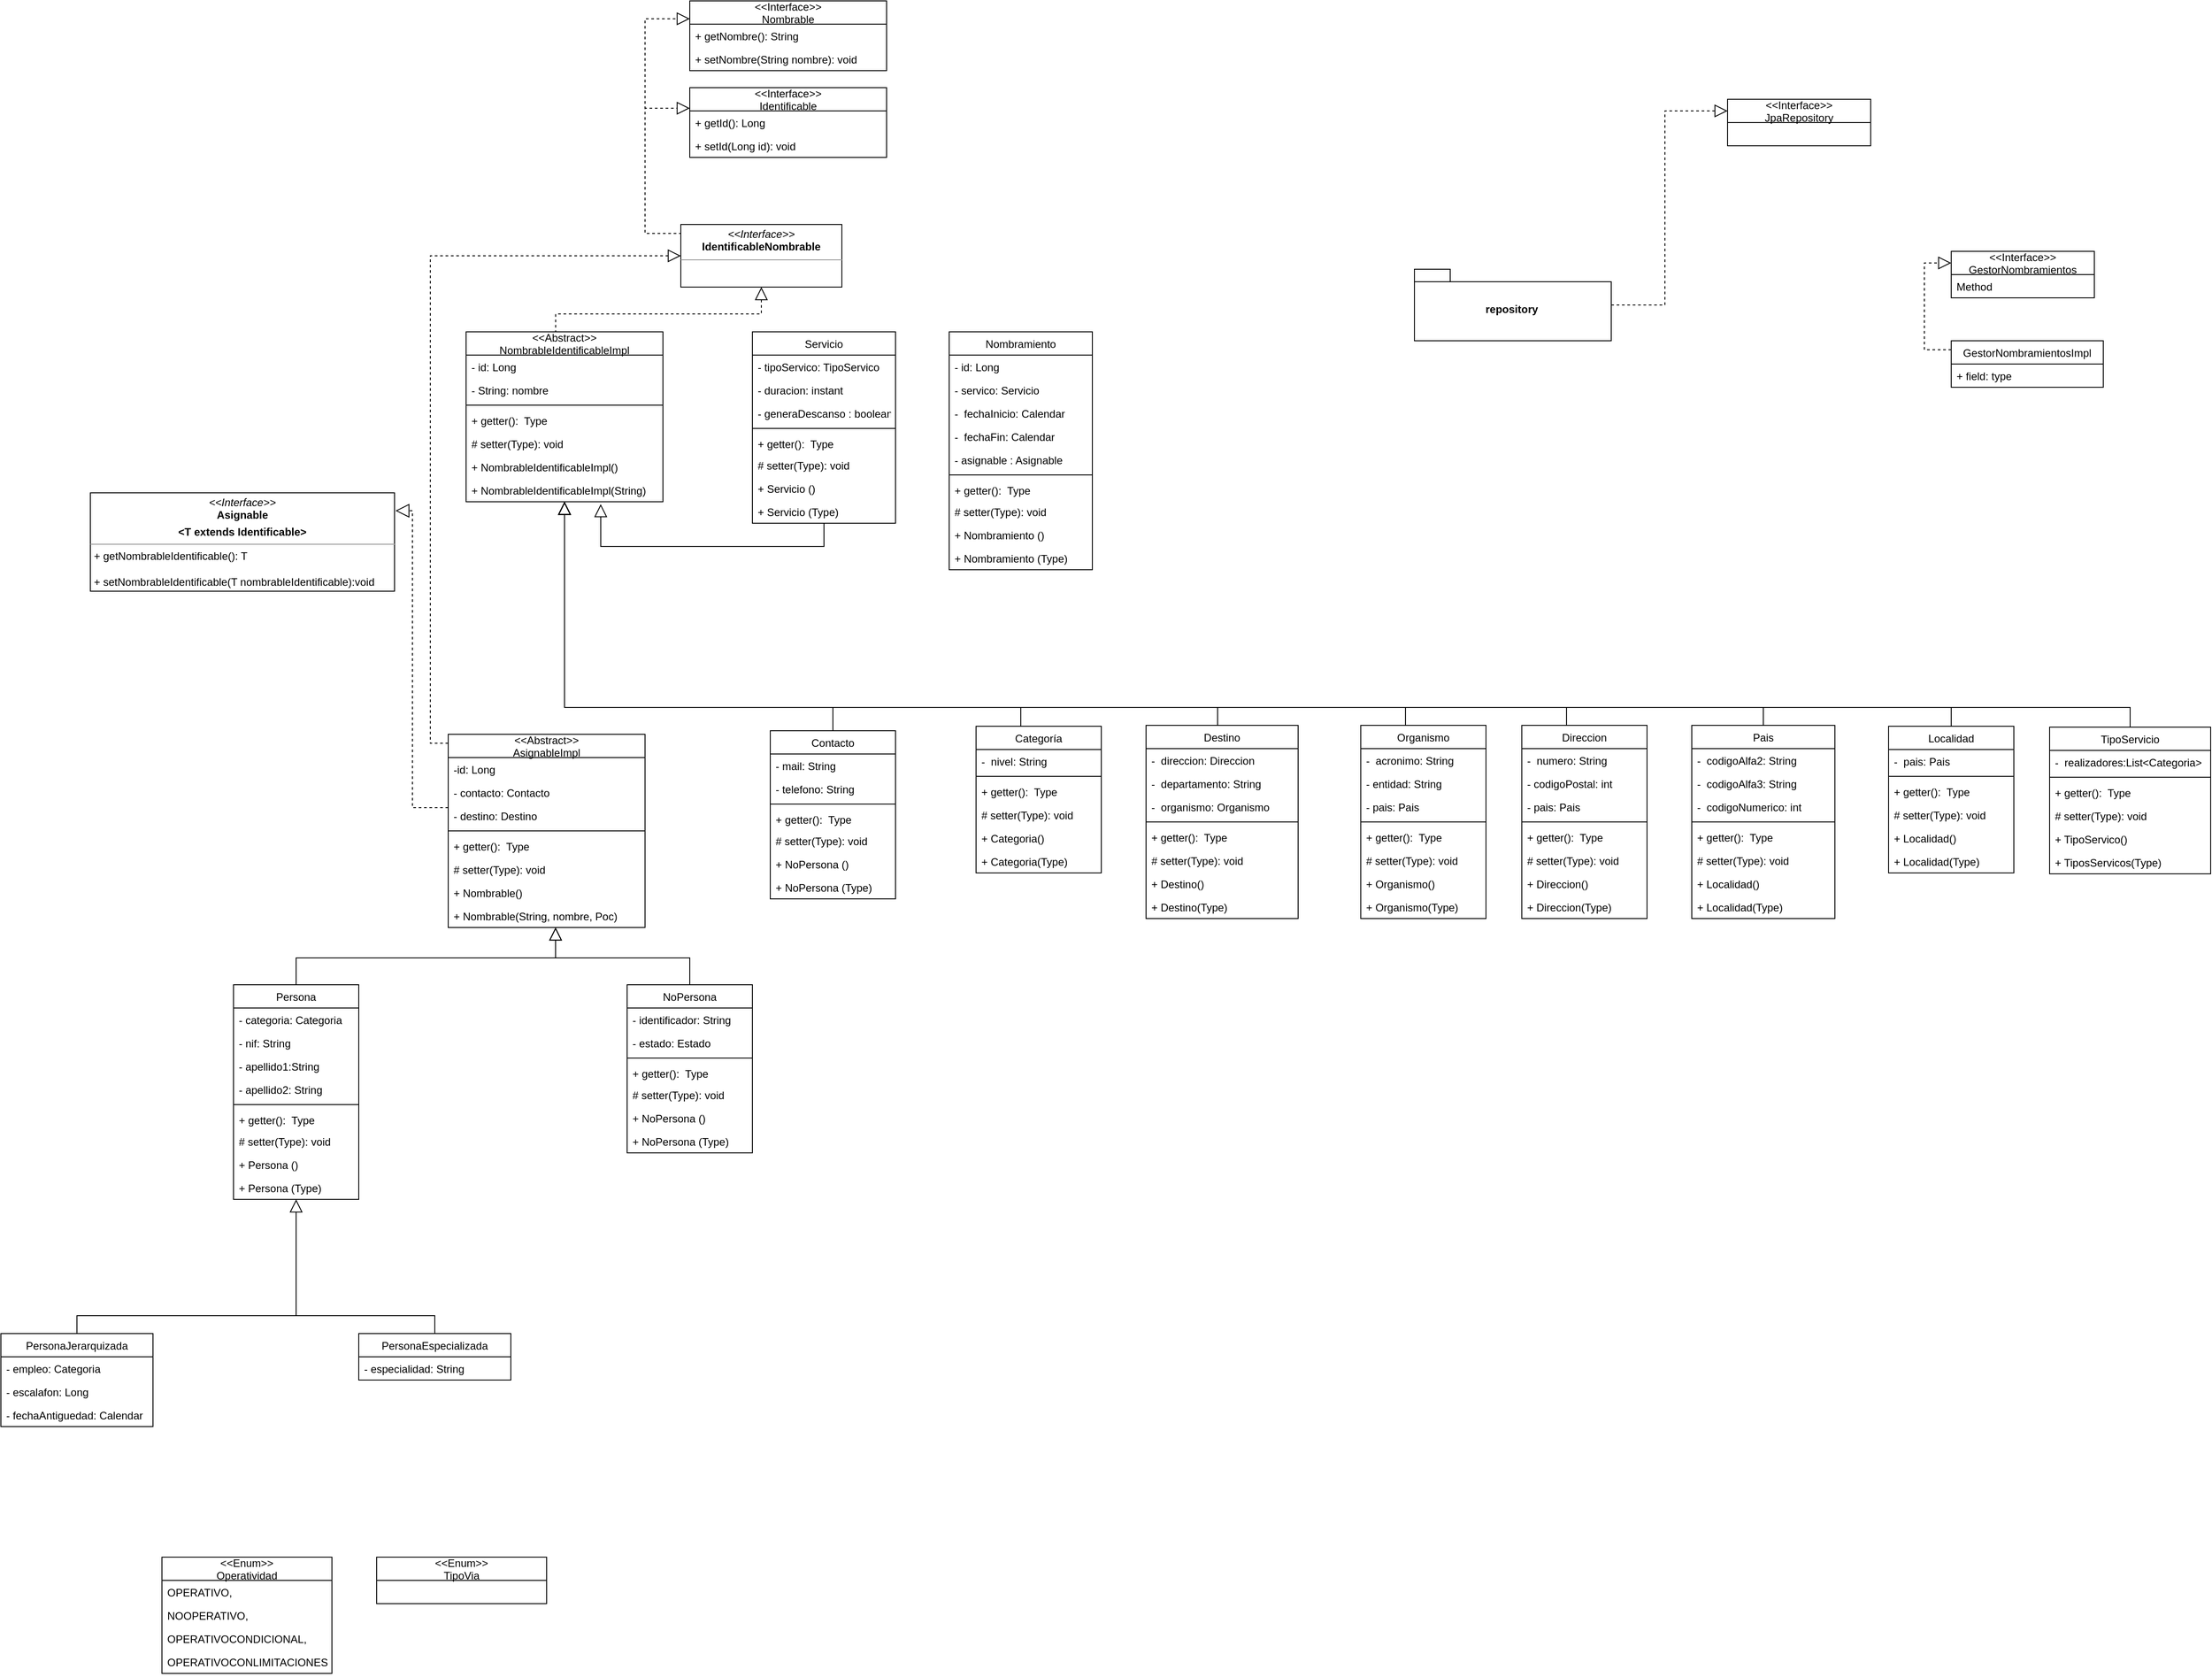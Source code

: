 <mxfile version="11.3.0" type="device" pages="1"><diagram id="0uUaryKaviv8fdEUKpWz" name="Page-1"><mxGraphModel dx="2249" dy="1991" grid="1" gridSize="10" guides="1" tooltips="1" connect="1" arrows="1" fold="1" page="1" pageScale="1" pageWidth="827" pageHeight="1169" math="0" shadow="0"><root><mxCell id="0"/><mxCell id="1" parent="0"/><mxCell id="A_9Sl46dPCUKxYy6Pm-M-2" value="&lt;p style=&quot;margin: 0px ; margin-top: 4px ; text-align: center&quot;&gt;&lt;i&gt;&amp;lt;&amp;lt;Interface&amp;gt;&amp;gt;&lt;/i&gt;&lt;br&gt;&lt;b&gt;Asignable&lt;/b&gt;&lt;/p&gt;&lt;p style=&quot;margin: 0px ; margin-top: 4px ; text-align: center&quot;&gt;&lt;b&gt;&amp;lt;T extends Identificable&amp;gt;&lt;/b&gt;&lt;br&gt;&lt;/p&gt;&lt;hr size=&quot;1&quot;&gt;&lt;p style=&quot;margin: 0px ; margin-left: 4px&quot;&gt;+&amp;nbsp;getNombrableIdentificable(): T&lt;/p&gt;&lt;p style=&quot;margin: 0px ; margin-left: 4px&quot;&gt;&lt;br&gt;&lt;/p&gt;&lt;p style=&quot;margin: 0px ; margin-left: 4px&quot;&gt;+&amp;nbsp;setNombrableIdentificable(T nombrableIdentificable):void&lt;/p&gt;" style="verticalAlign=top;align=left;overflow=fill;fontSize=12;fontFamily=Helvetica;html=1;" parent="1" vertex="1"><mxGeometry x="-380" y="-160" width="340" height="110" as="geometry"/></mxCell><mxCell id="A_9Sl46dPCUKxYy6Pm-M-4" style="edgeStyle=orthogonalEdgeStyle;rounded=0;orthogonalLoop=1;jettySize=auto;html=1;endArrow=block;endFill=0;dashed=1;endSize=13;entryX=1.003;entryY=0.182;entryDx=0;entryDy=0;entryPerimeter=0;" parent="1" source="A_9Sl46dPCUKxYy6Pm-M-7" target="A_9Sl46dPCUKxYy6Pm-M-2" edge="1"><mxGeometry relative="1" as="geometry"><mxPoint x="220" y="270" as="sourcePoint"/><Array as="points"><mxPoint x="-20" y="192"/><mxPoint x="-20" y="-140"/></Array><mxPoint x="-10" y="-140" as="targetPoint"/></mxGeometry></mxCell><mxCell id="_Y7coBUhYISoDA9WfPtO-2" style="edgeStyle=orthogonalEdgeStyle;rounded=0;orthogonalLoop=1;jettySize=auto;html=1;dashed=1;endFill=0;endArrow=block;endSize=12;startFill=0;startArrow=none;startSize=12;" edge="1" parent="1" source="A_9Sl46dPCUKxYy6Pm-M-7" target="A_9Sl46dPCUKxYy6Pm-M-48"><mxGeometry relative="1" as="geometry"><mxPoint x="270" y="-400" as="targetPoint"/><Array as="points"><mxPoint y="120"/><mxPoint y="-425"/></Array></mxGeometry></mxCell><mxCell id="A_9Sl46dPCUKxYy6Pm-M-7" value="&lt;&lt;Abstract&gt;&gt;&#10;AsignableImpl" style="swimlane;fontStyle=0;childLayout=stackLayout;horizontal=1;startSize=26;fillColor=none;horizontalStack=0;resizeParent=1;resizeParentMax=0;resizeLast=0;collapsible=1;marginBottom=0;" parent="1" vertex="1"><mxGeometry x="20" y="110" width="220" height="216" as="geometry"/></mxCell><mxCell id="A_9Sl46dPCUKxYy6Pm-M-11" value="-id: Long" style="text;strokeColor=none;fillColor=none;align=left;verticalAlign=top;spacingLeft=4;spacingRight=4;overflow=hidden;rotatable=0;points=[[0,0.5],[1,0.5]];portConstraint=eastwest;" parent="A_9Sl46dPCUKxYy6Pm-M-7" vertex="1"><mxGeometry y="26" width="220" height="26" as="geometry"/></mxCell><mxCell id="_Y7coBUhYISoDA9WfPtO-4" value="- contacto: Contacto" style="text;strokeColor=none;fillColor=none;align=left;verticalAlign=top;spacingLeft=4;spacingRight=4;overflow=hidden;rotatable=0;points=[[0,0.5],[1,0.5]];portConstraint=eastwest;" vertex="1" parent="A_9Sl46dPCUKxYy6Pm-M-7"><mxGeometry y="52" width="220" height="26" as="geometry"/></mxCell><mxCell id="_Y7coBUhYISoDA9WfPtO-3" value="- destino: Destino" style="text;strokeColor=none;fillColor=none;align=left;verticalAlign=top;spacingLeft=4;spacingRight=4;overflow=hidden;rotatable=0;points=[[0,0.5],[1,0.5]];portConstraint=eastwest;" vertex="1" parent="A_9Sl46dPCUKxYy6Pm-M-7"><mxGeometry y="78" width="220" height="26" as="geometry"/></mxCell><mxCell id="A_9Sl46dPCUKxYy6Pm-M-14" value="" style="line;strokeWidth=1;fillColor=none;align=left;verticalAlign=middle;spacingTop=-1;spacingLeft=3;spacingRight=3;rotatable=0;labelPosition=right;points=[];portConstraint=eastwest;" parent="A_9Sl46dPCUKxYy6Pm-M-7" vertex="1"><mxGeometry y="104" width="220" height="8" as="geometry"/></mxCell><mxCell id="A_9Sl46dPCUKxYy6Pm-M-12" value="+ getter():  Type" style="text;strokeColor=none;fillColor=none;align=left;verticalAlign=top;spacingLeft=4;spacingRight=4;overflow=hidden;rotatable=0;points=[[0,0.5],[1,0.5]];portConstraint=eastwest;" parent="A_9Sl46dPCUKxYy6Pm-M-7" vertex="1"><mxGeometry y="112" width="220" height="26" as="geometry"/></mxCell><mxCell id="A_9Sl46dPCUKxYy6Pm-M-13" value="# setter(Type): void" style="text;strokeColor=none;fillColor=none;align=left;verticalAlign=top;spacingLeft=4;spacingRight=4;overflow=hidden;rotatable=0;points=[[0,0.5],[1,0.5]];portConstraint=eastwest;" parent="A_9Sl46dPCUKxYy6Pm-M-7" vertex="1"><mxGeometry y="138" width="220" height="26" as="geometry"/></mxCell><mxCell id="A_9Sl46dPCUKxYy6Pm-M-15" value="+ Nombrable()" style="text;strokeColor=none;fillColor=none;align=left;verticalAlign=top;spacingLeft=4;spacingRight=4;overflow=hidden;rotatable=0;points=[[0,0.5],[1,0.5]];portConstraint=eastwest;" parent="A_9Sl46dPCUKxYy6Pm-M-7" vertex="1"><mxGeometry y="164" width="220" height="26" as="geometry"/></mxCell><mxCell id="A_9Sl46dPCUKxYy6Pm-M-16" value="+ Nombrable(String, nombre, Poc)" style="text;strokeColor=none;fillColor=none;align=left;verticalAlign=top;spacingLeft=4;spacingRight=4;overflow=hidden;rotatable=0;points=[[0,0.5],[1,0.5]];portConstraint=eastwest;" parent="A_9Sl46dPCUKxYy6Pm-M-7" vertex="1"><mxGeometry y="190" width="220" height="26" as="geometry"/></mxCell><mxCell id="A_9Sl46dPCUKxYy6Pm-M-36" value="&lt;&lt;Abstract&gt;&gt;&#10;NombrableIdentificableImpl" style="swimlane;fontStyle=0;childLayout=stackLayout;horizontal=1;startSize=26;fillColor=none;horizontalStack=0;resizeParent=1;resizeParentMax=0;resizeLast=0;collapsible=1;marginBottom=0;" parent="1" vertex="1"><mxGeometry x="40" y="-340" width="220" height="190" as="geometry"/></mxCell><mxCell id="A_9Sl46dPCUKxYy6Pm-M-37" value="- id: Long" style="text;strokeColor=none;fillColor=none;align=left;verticalAlign=top;spacingLeft=4;spacingRight=4;overflow=hidden;rotatable=0;points=[[0,0.5],[1,0.5]];portConstraint=eastwest;" parent="A_9Sl46dPCUKxYy6Pm-M-36" vertex="1"><mxGeometry y="26" width="220" height="26" as="geometry"/></mxCell><mxCell id="A_9Sl46dPCUKxYy6Pm-M-38" value="- String: nombre" style="text;strokeColor=none;fillColor=none;align=left;verticalAlign=top;spacingLeft=4;spacingRight=4;overflow=hidden;rotatable=0;points=[[0,0.5],[1,0.5]];portConstraint=eastwest;" parent="A_9Sl46dPCUKxYy6Pm-M-36" vertex="1"><mxGeometry y="52" width="220" height="26" as="geometry"/></mxCell><mxCell id="A_9Sl46dPCUKxYy6Pm-M-39" value="" style="line;strokeWidth=1;fillColor=none;align=left;verticalAlign=middle;spacingTop=-1;spacingLeft=3;spacingRight=3;rotatable=0;labelPosition=right;points=[];portConstraint=eastwest;" parent="A_9Sl46dPCUKxYy6Pm-M-36" vertex="1"><mxGeometry y="78" width="220" height="8" as="geometry"/></mxCell><mxCell id="A_9Sl46dPCUKxYy6Pm-M-40" value="+ getter():  Type" style="text;strokeColor=none;fillColor=none;align=left;verticalAlign=top;spacingLeft=4;spacingRight=4;overflow=hidden;rotatable=0;points=[[0,0.5],[1,0.5]];portConstraint=eastwest;" parent="A_9Sl46dPCUKxYy6Pm-M-36" vertex="1"><mxGeometry y="86" width="220" height="26" as="geometry"/></mxCell><mxCell id="A_9Sl46dPCUKxYy6Pm-M-41" value="# setter(Type): void" style="text;strokeColor=none;fillColor=none;align=left;verticalAlign=top;spacingLeft=4;spacingRight=4;overflow=hidden;rotatable=0;points=[[0,0.5],[1,0.5]];portConstraint=eastwest;" parent="A_9Sl46dPCUKxYy6Pm-M-36" vertex="1"><mxGeometry y="112" width="220" height="26" as="geometry"/></mxCell><mxCell id="A_9Sl46dPCUKxYy6Pm-M-42" value="+ NombrableIdentificableImpl()" style="text;strokeColor=none;fillColor=none;align=left;verticalAlign=top;spacingLeft=4;spacingRight=4;overflow=hidden;rotatable=0;points=[[0,0.5],[1,0.5]];portConstraint=eastwest;" parent="A_9Sl46dPCUKxYy6Pm-M-36" vertex="1"><mxGeometry y="138" width="220" height="26" as="geometry"/></mxCell><mxCell id="A_9Sl46dPCUKxYy6Pm-M-43" value="+ NombrableIdentificableImpl(String)" style="text;strokeColor=none;fillColor=none;align=left;verticalAlign=top;spacingLeft=4;spacingRight=4;overflow=hidden;rotatable=0;points=[[0,0.5],[1,0.5]];portConstraint=eastwest;" parent="A_9Sl46dPCUKxYy6Pm-M-36" vertex="1"><mxGeometry y="164" width="220" height="26" as="geometry"/></mxCell><mxCell id="A_9Sl46dPCUKxYy6Pm-M-50" style="edgeStyle=orthogonalEdgeStyle;rounded=0;orthogonalLoop=1;jettySize=auto;html=1;exitX=0;exitY=0.5;exitDx=0;exitDy=0;startArrow=none;startFill=0;startSize=12;endArrow=block;endFill=0;endSize=12;dashed=1;" parent="1" source="A_9Sl46dPCUKxYy6Pm-M-48" target="MjNcdZxbZ1mCfYTZp8D7-5" edge="1"><mxGeometry relative="1" as="geometry"><mxPoint x="290" y="-569" as="targetPoint"/><Array as="points"><mxPoint x="280" y="-450"/><mxPoint x="240" y="-450"/><mxPoint x="240" y="-590"/></Array></mxGeometry></mxCell><mxCell id="A_9Sl46dPCUKxYy6Pm-M-51" style="edgeStyle=orthogonalEdgeStyle;rounded=0;orthogonalLoop=1;jettySize=auto;html=1;exitX=0;exitY=0.5;exitDx=0;exitDy=0;startArrow=none;startFill=0;startSize=12;endArrow=block;endFill=0;endSize=12;dashed=1;" parent="1" source="A_9Sl46dPCUKxYy6Pm-M-48" target="MjNcdZxbZ1mCfYTZp8D7-1" edge="1"><mxGeometry relative="1" as="geometry"><mxPoint x="280" y="-617" as="targetPoint"/><Array as="points"><mxPoint x="280" y="-450"/><mxPoint x="240" y="-450"/><mxPoint x="240" y="-690"/></Array></mxGeometry></mxCell><mxCell id="A_9Sl46dPCUKxYy6Pm-M-52" style="edgeStyle=orthogonalEdgeStyle;rounded=0;orthogonalLoop=1;jettySize=auto;html=1;exitX=0.5;exitY=1;exitDx=0;exitDy=0;entryX=0.455;entryY=0;entryDx=0;entryDy=0;entryPerimeter=0;dashed=1;startArrow=block;startFill=0;startSize=12;endArrow=none;endFill=0;endSize=12;" parent="1" source="A_9Sl46dPCUKxYy6Pm-M-48" target="A_9Sl46dPCUKxYy6Pm-M-36" edge="1"><mxGeometry relative="1" as="geometry"/></mxCell><mxCell id="A_9Sl46dPCUKxYy6Pm-M-48" value="&lt;p style=&quot;margin: 0px ; margin-top: 4px ; text-align: center&quot;&gt;&lt;i&gt;&amp;lt;&amp;lt;Interface&amp;gt;&amp;gt;&lt;/i&gt;&lt;br&gt;&lt;b&gt;IdentificableNombrable&lt;/b&gt;&lt;/p&gt;&lt;hr size=&quot;1&quot;&gt;&lt;p style=&quot;margin: 0px ; margin-left: 4px&quot;&gt;&lt;br&gt;&lt;/p&gt;" style="verticalAlign=top;align=left;overflow=fill;fontSize=12;fontFamily=Helvetica;html=1;" parent="1" vertex="1"><mxGeometry x="280" y="-460" width="180" height="70" as="geometry"/></mxCell><mxCell id="A_9Sl46dPCUKxYy6Pm-M-49" style="edgeStyle=none;rounded=0;orthogonalLoop=1;jettySize=auto;html=1;entryX=0.661;entryY=0;entryDx=0;entryDy=0;entryPerimeter=0;startArrow=block;startFill=0;startSize=12;endArrow=none;endFill=0;endSize=10;" parent="1" source="A_9Sl46dPCUKxYy6Pm-M-48" target="A_9Sl46dPCUKxYy6Pm-M-48" edge="1"><mxGeometry relative="1" as="geometry"/></mxCell><mxCell id="A_9Sl46dPCUKxYy6Pm-M-61" style="edgeStyle=orthogonalEdgeStyle;rounded=0;orthogonalLoop=1;jettySize=auto;html=1;startArrow=none;startFill=0;startSize=12;endArrow=block;endFill=0;endSize=12;" parent="1" source="A_9Sl46dPCUKxYy6Pm-M-57" target="A_9Sl46dPCUKxYy6Pm-M-36" edge="1"><mxGeometry relative="1" as="geometry"><Array as="points"><mxPoint x="660" y="80"/><mxPoint x="150" y="80"/></Array></mxGeometry></mxCell><mxCell id="A_9Sl46dPCUKxYy6Pm-M-57" value="Categoría" style="swimlane;fontStyle=0;childLayout=stackLayout;horizontal=1;startSize=26;fillColor=none;horizontalStack=0;resizeParent=1;resizeParentMax=0;resizeLast=0;collapsible=1;marginBottom=0;" parent="1" vertex="1"><mxGeometry x="610" y="101" width="140" height="164" as="geometry"/></mxCell><mxCell id="A_9Sl46dPCUKxYy6Pm-M-64" value="-  nivel: String" style="text;strokeColor=none;fillColor=none;align=left;verticalAlign=top;spacingLeft=4;spacingRight=4;overflow=hidden;rotatable=0;points=[[0,0.5],[1,0.5]];portConstraint=eastwest;" parent="A_9Sl46dPCUKxYy6Pm-M-57" vertex="1"><mxGeometry y="26" width="140" height="26" as="geometry"/></mxCell><mxCell id="A_9Sl46dPCUKxYy6Pm-M-128" value="" style="line;strokeWidth=1;fillColor=none;align=left;verticalAlign=middle;spacingTop=-1;spacingLeft=3;spacingRight=3;rotatable=0;labelPosition=right;points=[];portConstraint=eastwest;" parent="A_9Sl46dPCUKxYy6Pm-M-57" vertex="1"><mxGeometry y="52" width="140" height="8" as="geometry"/></mxCell><mxCell id="A_9Sl46dPCUKxYy6Pm-M-129" value="+ getter():  Type" style="text;strokeColor=none;fillColor=none;align=left;verticalAlign=top;spacingLeft=4;spacingRight=4;overflow=hidden;rotatable=0;points=[[0,0.5],[1,0.5]];portConstraint=eastwest;" parent="A_9Sl46dPCUKxYy6Pm-M-57" vertex="1"><mxGeometry y="60" width="140" height="26" as="geometry"/></mxCell><mxCell id="A_9Sl46dPCUKxYy6Pm-M-130" value="# setter(Type): void" style="text;strokeColor=none;fillColor=none;align=left;verticalAlign=top;spacingLeft=4;spacingRight=4;overflow=hidden;rotatable=0;points=[[0,0.5],[1,0.5]];portConstraint=eastwest;" parent="A_9Sl46dPCUKxYy6Pm-M-57" vertex="1"><mxGeometry y="86" width="140" height="26" as="geometry"/></mxCell><mxCell id="A_9Sl46dPCUKxYy6Pm-M-131" value="+ Categoria()" style="text;strokeColor=none;fillColor=none;align=left;verticalAlign=top;spacingLeft=4;spacingRight=4;overflow=hidden;rotatable=0;points=[[0,0.5],[1,0.5]];portConstraint=eastwest;" parent="A_9Sl46dPCUKxYy6Pm-M-57" vertex="1"><mxGeometry y="112" width="140" height="26" as="geometry"/></mxCell><mxCell id="A_9Sl46dPCUKxYy6Pm-M-132" value="+ Categoria(Type)" style="text;strokeColor=none;fillColor=none;align=left;verticalAlign=top;spacingLeft=4;spacingRight=4;overflow=hidden;rotatable=0;points=[[0,0.5],[1,0.5]];portConstraint=eastwest;" parent="A_9Sl46dPCUKxYy6Pm-M-57" vertex="1"><mxGeometry y="138" width="140" height="26" as="geometry"/></mxCell><mxCell id="A_9Sl46dPCUKxYy6Pm-M-68" style="edgeStyle=orthogonalEdgeStyle;rounded=0;orthogonalLoop=1;jettySize=auto;html=1;startArrow=none;startFill=0;startSize=12;endArrow=block;endFill=0;endSize=12;" parent="1" source="A_9Sl46dPCUKxYy6Pm-M-66" target="A_9Sl46dPCUKxYy6Pm-M-36" edge="1"><mxGeometry relative="1" as="geometry"><Array as="points"><mxPoint x="880" y="80"/><mxPoint x="150" y="80"/></Array></mxGeometry></mxCell><mxCell id="A_9Sl46dPCUKxYy6Pm-M-66" value="Destino" style="swimlane;fontStyle=0;childLayout=stackLayout;horizontal=1;startSize=26;fillColor=none;horizontalStack=0;resizeParent=1;resizeParentMax=0;resizeLast=0;collapsible=1;marginBottom=0;" parent="1" vertex="1"><mxGeometry x="800" y="100" width="170" height="216" as="geometry"/></mxCell><mxCell id="A_9Sl46dPCUKxYy6Pm-M-67" value="-  direccion: Direccion" style="text;strokeColor=none;fillColor=none;align=left;verticalAlign=top;spacingLeft=4;spacingRight=4;overflow=hidden;rotatable=0;points=[[0,0.5],[1,0.5]];portConstraint=eastwest;" parent="A_9Sl46dPCUKxYy6Pm-M-66" vertex="1"><mxGeometry y="26" width="170" height="26" as="geometry"/></mxCell><mxCell id="A_9Sl46dPCUKxYy6Pm-M-109" value="-  departamento: String" style="text;strokeColor=none;fillColor=none;align=left;verticalAlign=top;spacingLeft=4;spacingRight=4;overflow=hidden;rotatable=0;points=[[0,0.5],[1,0.5]];portConstraint=eastwest;" parent="A_9Sl46dPCUKxYy6Pm-M-66" vertex="1"><mxGeometry y="52" width="170" height="26" as="geometry"/></mxCell><mxCell id="A_9Sl46dPCUKxYy6Pm-M-110" value="-  organismo: Organismo" style="text;strokeColor=none;fillColor=none;align=left;verticalAlign=top;spacingLeft=4;spacingRight=4;overflow=hidden;rotatable=0;points=[[0,0.5],[1,0.5]];portConstraint=eastwest;" parent="A_9Sl46dPCUKxYy6Pm-M-66" vertex="1"><mxGeometry y="78" width="170" height="26" as="geometry"/></mxCell><mxCell id="A_9Sl46dPCUKxYy6Pm-M-69" value="" style="line;strokeWidth=1;fillColor=none;align=left;verticalAlign=middle;spacingTop=-1;spacingLeft=3;spacingRight=3;rotatable=0;labelPosition=right;points=[];portConstraint=eastwest;" parent="A_9Sl46dPCUKxYy6Pm-M-66" vertex="1"><mxGeometry y="104" width="170" height="8" as="geometry"/></mxCell><mxCell id="A_9Sl46dPCUKxYy6Pm-M-70" value="+ getter():  Type" style="text;strokeColor=none;fillColor=none;align=left;verticalAlign=top;spacingLeft=4;spacingRight=4;overflow=hidden;rotatable=0;points=[[0,0.5],[1,0.5]];portConstraint=eastwest;" parent="A_9Sl46dPCUKxYy6Pm-M-66" vertex="1"><mxGeometry y="112" width="170" height="26" as="geometry"/></mxCell><mxCell id="A_9Sl46dPCUKxYy6Pm-M-71" value="# setter(Type): void" style="text;strokeColor=none;fillColor=none;align=left;verticalAlign=top;spacingLeft=4;spacingRight=4;overflow=hidden;rotatable=0;points=[[0,0.5],[1,0.5]];portConstraint=eastwest;" parent="A_9Sl46dPCUKxYy6Pm-M-66" vertex="1"><mxGeometry y="138" width="170" height="26" as="geometry"/></mxCell><mxCell id="A_9Sl46dPCUKxYy6Pm-M-72" value="+ Destino()" style="text;strokeColor=none;fillColor=none;align=left;verticalAlign=top;spacingLeft=4;spacingRight=4;overflow=hidden;rotatable=0;points=[[0,0.5],[1,0.5]];portConstraint=eastwest;" parent="A_9Sl46dPCUKxYy6Pm-M-66" vertex="1"><mxGeometry y="164" width="170" height="26" as="geometry"/></mxCell><mxCell id="A_9Sl46dPCUKxYy6Pm-M-127" value="+ Destino(Type)" style="text;strokeColor=none;fillColor=none;align=left;verticalAlign=top;spacingLeft=4;spacingRight=4;overflow=hidden;rotatable=0;points=[[0,0.5],[1,0.5]];portConstraint=eastwest;" parent="A_9Sl46dPCUKxYy6Pm-M-66" vertex="1"><mxGeometry y="190" width="170" height="26" as="geometry"/></mxCell><mxCell id="A_9Sl46dPCUKxYy6Pm-M-90" style="edgeStyle=orthogonalEdgeStyle;rounded=0;orthogonalLoop=1;jettySize=auto;html=1;exitX=0.5;exitY=0;exitDx=0;exitDy=0;startArrow=none;startFill=0;startSize=12;endArrow=block;endFill=0;endSize=12;" parent="1" source="A_9Sl46dPCUKxYy6Pm-M-74" target="A_9Sl46dPCUKxYy6Pm-M-7" edge="1"><mxGeometry relative="1" as="geometry"><Array as="points"><mxPoint x="-150" y="360"/><mxPoint x="140" y="360"/></Array></mxGeometry></mxCell><mxCell id="A_9Sl46dPCUKxYy6Pm-M-74" value="Persona" style="swimlane;fontStyle=0;childLayout=stackLayout;horizontal=1;startSize=26;fillColor=none;horizontalStack=0;resizeParent=1;resizeParentMax=0;resizeLast=0;collapsible=1;marginBottom=0;" parent="1" vertex="1"><mxGeometry x="-220" y="390" width="140" height="240" as="geometry"/></mxCell><mxCell id="A_9Sl46dPCUKxYy6Pm-M-77" value="- categoria: Categoria" style="text;strokeColor=none;fillColor=none;align=left;verticalAlign=top;spacingLeft=4;spacingRight=4;overflow=hidden;rotatable=0;points=[[0,0.5],[1,0.5]];portConstraint=eastwest;" parent="A_9Sl46dPCUKxYy6Pm-M-74" vertex="1"><mxGeometry y="26" width="140" height="26" as="geometry"/></mxCell><mxCell id="A_9Sl46dPCUKxYy6Pm-M-93" value="- nif: String" style="text;strokeColor=none;fillColor=none;align=left;verticalAlign=top;spacingLeft=4;spacingRight=4;overflow=hidden;rotatable=0;points=[[0,0.5],[1,0.5]];portConstraint=eastwest;" parent="A_9Sl46dPCUKxYy6Pm-M-74" vertex="1"><mxGeometry y="52" width="140" height="26" as="geometry"/></mxCell><mxCell id="A_9Sl46dPCUKxYy6Pm-M-75" value="- apellido1:String" style="text;strokeColor=none;fillColor=none;align=left;verticalAlign=top;spacingLeft=4;spacingRight=4;overflow=hidden;rotatable=0;points=[[0,0.5],[1,0.5]];portConstraint=eastwest;" parent="A_9Sl46dPCUKxYy6Pm-M-74" vertex="1"><mxGeometry y="78" width="140" height="26" as="geometry"/></mxCell><mxCell id="A_9Sl46dPCUKxYy6Pm-M-76" value="- apellido2: String" style="text;strokeColor=none;fillColor=none;align=left;verticalAlign=top;spacingLeft=4;spacingRight=4;overflow=hidden;rotatable=0;points=[[0,0.5],[1,0.5]];portConstraint=eastwest;" parent="A_9Sl46dPCUKxYy6Pm-M-74" vertex="1"><mxGeometry y="104" width="140" height="26" as="geometry"/></mxCell><mxCell id="A_9Sl46dPCUKxYy6Pm-M-104" value="" style="line;strokeWidth=1;fillColor=none;align=left;verticalAlign=middle;spacingTop=-1;spacingLeft=3;spacingRight=3;rotatable=0;labelPosition=right;points=[];portConstraint=eastwest;" parent="A_9Sl46dPCUKxYy6Pm-M-74" vertex="1"><mxGeometry y="130" width="140" height="8" as="geometry"/></mxCell><mxCell id="A_9Sl46dPCUKxYy6Pm-M-105" value="+ getter():  Type" style="text;strokeColor=none;fillColor=none;align=left;verticalAlign=top;spacingLeft=4;spacingRight=4;overflow=hidden;rotatable=0;points=[[0,0.5],[1,0.5]];portConstraint=eastwest;" parent="A_9Sl46dPCUKxYy6Pm-M-74" vertex="1"><mxGeometry y="138" width="140" height="24" as="geometry"/></mxCell><mxCell id="A_9Sl46dPCUKxYy6Pm-M-106" value="# setter(Type): void" style="text;strokeColor=none;fillColor=none;align=left;verticalAlign=top;spacingLeft=4;spacingRight=4;overflow=hidden;rotatable=0;points=[[0,0.5],[1,0.5]];portConstraint=eastwest;" parent="A_9Sl46dPCUKxYy6Pm-M-74" vertex="1"><mxGeometry y="162" width="140" height="26" as="geometry"/></mxCell><mxCell id="A_9Sl46dPCUKxYy6Pm-M-107" value="+ Persona ()" style="text;strokeColor=none;fillColor=none;align=left;verticalAlign=top;spacingLeft=4;spacingRight=4;overflow=hidden;rotatable=0;points=[[0,0.5],[1,0.5]];portConstraint=eastwest;" parent="A_9Sl46dPCUKxYy6Pm-M-74" vertex="1"><mxGeometry y="188" width="140" height="26" as="geometry"/></mxCell><mxCell id="A_9Sl46dPCUKxYy6Pm-M-108" value="+ Persona (Type)" style="text;strokeColor=none;fillColor=none;align=left;verticalAlign=top;spacingLeft=4;spacingRight=4;overflow=hidden;rotatable=0;points=[[0,0.5],[1,0.5]];portConstraint=eastwest;" parent="A_9Sl46dPCUKxYy6Pm-M-74" vertex="1"><mxGeometry y="214" width="140" height="26" as="geometry"/></mxCell><mxCell id="A_9Sl46dPCUKxYy6Pm-M-91" style="edgeStyle=orthogonalEdgeStyle;rounded=0;orthogonalLoop=1;jettySize=auto;html=1;exitX=0.5;exitY=0;exitDx=0;exitDy=0;startArrow=none;startFill=0;startSize=12;endArrow=block;endFill=0;endSize=12;" parent="1" source="A_9Sl46dPCUKxYy6Pm-M-82" target="A_9Sl46dPCUKxYy6Pm-M-7" edge="1"><mxGeometry relative="1" as="geometry"><Array as="points"><mxPoint x="290" y="360"/><mxPoint x="140" y="360"/></Array></mxGeometry></mxCell><mxCell id="A_9Sl46dPCUKxYy6Pm-M-82" value="NoPersona" style="swimlane;fontStyle=0;childLayout=stackLayout;horizontal=1;startSize=26;fillColor=none;horizontalStack=0;resizeParent=1;resizeParentMax=0;resizeLast=0;collapsible=1;marginBottom=0;" parent="1" vertex="1"><mxGeometry x="220" y="390" width="140" height="188" as="geometry"/></mxCell><mxCell id="A_9Sl46dPCUKxYy6Pm-M-83" value="- identificador: String" style="text;strokeColor=none;fillColor=none;align=left;verticalAlign=top;spacingLeft=4;spacingRight=4;overflow=hidden;rotatable=0;points=[[0,0.5],[1,0.5]];portConstraint=eastwest;" parent="A_9Sl46dPCUKxYy6Pm-M-82" vertex="1"><mxGeometry y="26" width="140" height="26" as="geometry"/></mxCell><mxCell id="A_9Sl46dPCUKxYy6Pm-M-85" value="- estado: Estado" style="text;strokeColor=none;fillColor=none;align=left;verticalAlign=top;spacingLeft=4;spacingRight=4;overflow=hidden;rotatable=0;points=[[0,0.5],[1,0.5]];portConstraint=eastwest;" parent="A_9Sl46dPCUKxYy6Pm-M-82" vertex="1"><mxGeometry y="52" width="140" height="26" as="geometry"/></mxCell><mxCell id="A_9Sl46dPCUKxYy6Pm-M-111" value="" style="line;strokeWidth=1;fillColor=none;align=left;verticalAlign=middle;spacingTop=-1;spacingLeft=3;spacingRight=3;rotatable=0;labelPosition=right;points=[];portConstraint=eastwest;" parent="A_9Sl46dPCUKxYy6Pm-M-82" vertex="1"><mxGeometry y="78" width="140" height="8" as="geometry"/></mxCell><mxCell id="A_9Sl46dPCUKxYy6Pm-M-112" value="+ getter():  Type" style="text;strokeColor=none;fillColor=none;align=left;verticalAlign=top;spacingLeft=4;spacingRight=4;overflow=hidden;rotatable=0;points=[[0,0.5],[1,0.5]];portConstraint=eastwest;" parent="A_9Sl46dPCUKxYy6Pm-M-82" vertex="1"><mxGeometry y="86" width="140" height="24" as="geometry"/></mxCell><mxCell id="A_9Sl46dPCUKxYy6Pm-M-113" value="# setter(Type): void" style="text;strokeColor=none;fillColor=none;align=left;verticalAlign=top;spacingLeft=4;spacingRight=4;overflow=hidden;rotatable=0;points=[[0,0.5],[1,0.5]];portConstraint=eastwest;" parent="A_9Sl46dPCUKxYy6Pm-M-82" vertex="1"><mxGeometry y="110" width="140" height="26" as="geometry"/></mxCell><mxCell id="A_9Sl46dPCUKxYy6Pm-M-114" value="+ NoPersona ()" style="text;strokeColor=none;fillColor=none;align=left;verticalAlign=top;spacingLeft=4;spacingRight=4;overflow=hidden;rotatable=0;points=[[0,0.5],[1,0.5]];portConstraint=eastwest;" parent="A_9Sl46dPCUKxYy6Pm-M-82" vertex="1"><mxGeometry y="136" width="140" height="26" as="geometry"/></mxCell><mxCell id="A_9Sl46dPCUKxYy6Pm-M-115" value="+ NoPersona (Type)" style="text;strokeColor=none;fillColor=none;align=left;verticalAlign=top;spacingLeft=4;spacingRight=4;overflow=hidden;rotatable=0;points=[[0,0.5],[1,0.5]];portConstraint=eastwest;" parent="A_9Sl46dPCUKxYy6Pm-M-82" vertex="1"><mxGeometry y="162" width="140" height="26" as="geometry"/></mxCell><mxCell id="A_9Sl46dPCUKxYy6Pm-M-120" style="edgeStyle=orthogonalEdgeStyle;rounded=0;orthogonalLoop=1;jettySize=auto;html=1;exitX=0.5;exitY=0;exitDx=0;exitDy=0;startArrow=none;startFill=0;startSize=12;endArrow=block;endFill=0;endSize=12;" parent="1" source="A_9Sl46dPCUKxYy6Pm-M-116" target="A_9Sl46dPCUKxYy6Pm-M-74" edge="1"><mxGeometry relative="1" as="geometry"><Array as="points"><mxPoint x="-395" y="760"/><mxPoint x="-150" y="760"/></Array></mxGeometry></mxCell><mxCell id="A_9Sl46dPCUKxYy6Pm-M-116" value="PersonaJerarquizada" style="swimlane;fontStyle=0;childLayout=stackLayout;horizontal=1;startSize=26;fillColor=none;horizontalStack=0;resizeParent=1;resizeParentMax=0;resizeLast=0;collapsible=1;marginBottom=0;" parent="1" vertex="1"><mxGeometry x="-480" y="780" width="170" height="104" as="geometry"/></mxCell><mxCell id="A_9Sl46dPCUKxYy6Pm-M-117" value="- empleo: Categoria" style="text;strokeColor=none;fillColor=none;align=left;verticalAlign=top;spacingLeft=4;spacingRight=4;overflow=hidden;rotatable=0;points=[[0,0.5],[1,0.5]];portConstraint=eastwest;" parent="A_9Sl46dPCUKxYy6Pm-M-116" vertex="1"><mxGeometry y="26" width="170" height="26" as="geometry"/></mxCell><mxCell id="A_9Sl46dPCUKxYy6Pm-M-118" value="- escalafon: Long" style="text;strokeColor=none;fillColor=none;align=left;verticalAlign=top;spacingLeft=4;spacingRight=4;overflow=hidden;rotatable=0;points=[[0,0.5],[1,0.5]];portConstraint=eastwest;" parent="A_9Sl46dPCUKxYy6Pm-M-116" vertex="1"><mxGeometry y="52" width="170" height="26" as="geometry"/></mxCell><mxCell id="A_9Sl46dPCUKxYy6Pm-M-119" value="- fechaAntiguedad: Calendar" style="text;strokeColor=none;fillColor=none;align=left;verticalAlign=top;spacingLeft=4;spacingRight=4;overflow=hidden;rotatable=0;points=[[0,0.5],[1,0.5]];portConstraint=eastwest;" parent="A_9Sl46dPCUKxYy6Pm-M-116" vertex="1"><mxGeometry y="78" width="170" height="26" as="geometry"/></mxCell><mxCell id="A_9Sl46dPCUKxYy6Pm-M-121" value="&lt;&lt;Enum&gt;&gt;&#10;Operatividad" style="swimlane;fontStyle=0;childLayout=stackLayout;horizontal=1;startSize=26;fillColor=none;horizontalStack=0;resizeParent=1;resizeParentMax=0;resizeLast=0;collapsible=1;marginBottom=0;" parent="1" vertex="1"><mxGeometry x="-300" y="1030" width="190" height="130" as="geometry"/></mxCell><mxCell id="A_9Sl46dPCUKxYy6Pm-M-122" value="OPERATIVO," style="text;strokeColor=none;fillColor=none;align=left;verticalAlign=top;spacingLeft=4;spacingRight=4;overflow=hidden;rotatable=0;points=[[0,0.5],[1,0.5]];portConstraint=eastwest;" parent="A_9Sl46dPCUKxYy6Pm-M-121" vertex="1"><mxGeometry y="26" width="190" height="26" as="geometry"/></mxCell><mxCell id="A_9Sl46dPCUKxYy6Pm-M-123" value="NOOPERATIVO," style="text;strokeColor=none;fillColor=none;align=left;verticalAlign=top;spacingLeft=4;spacingRight=4;overflow=hidden;rotatable=0;points=[[0,0.5],[1,0.5]];portConstraint=eastwest;" parent="A_9Sl46dPCUKxYy6Pm-M-121" vertex="1"><mxGeometry y="52" width="190" height="26" as="geometry"/></mxCell><mxCell id="A_9Sl46dPCUKxYy6Pm-M-124" value="OPERATIVOCONDICIONAL," style="text;strokeColor=none;fillColor=none;align=left;verticalAlign=top;spacingLeft=4;spacingRight=4;overflow=hidden;rotatable=0;points=[[0,0.5],[1,0.5]];portConstraint=eastwest;" parent="A_9Sl46dPCUKxYy6Pm-M-121" vertex="1"><mxGeometry y="78" width="190" height="26" as="geometry"/></mxCell><mxCell id="A_9Sl46dPCUKxYy6Pm-M-125" value="OPERATIVOCONLIMITACIONES" style="text;strokeColor=none;fillColor=none;align=left;verticalAlign=top;spacingLeft=4;spacingRight=4;overflow=hidden;rotatable=0;points=[[0,0.5],[1,0.5]];portConstraint=eastwest;" parent="A_9Sl46dPCUKxYy6Pm-M-121" vertex="1"><mxGeometry y="104" width="190" height="26" as="geometry"/></mxCell><mxCell id="A_9Sl46dPCUKxYy6Pm-M-144" style="edgeStyle=orthogonalEdgeStyle;rounded=0;orthogonalLoop=1;jettySize=auto;html=1;exitX=0.5;exitY=0;exitDx=0;exitDy=0;startArrow=none;startFill=0;startSize=12;endArrow=block;endFill=0;endSize=12;" parent="1" source="A_9Sl46dPCUKxYy6Pm-M-134" target="A_9Sl46dPCUKxYy6Pm-M-36" edge="1"><mxGeometry relative="1" as="geometry"><Array as="points"><mxPoint x="1090" y="100"/><mxPoint x="1090" y="80"/><mxPoint x="150" y="80"/></Array></mxGeometry></mxCell><mxCell id="A_9Sl46dPCUKxYy6Pm-M-134" value="Organismo" style="swimlane;fontStyle=0;childLayout=stackLayout;horizontal=1;startSize=26;fillColor=none;horizontalStack=0;resizeParent=1;resizeParentMax=0;resizeLast=0;collapsible=1;marginBottom=0;" parent="1" vertex="1"><mxGeometry x="1040" y="100" width="140" height="216" as="geometry"/></mxCell><mxCell id="A_9Sl46dPCUKxYy6Pm-M-135" value="-  acronimo: String" style="text;strokeColor=none;fillColor=none;align=left;verticalAlign=top;spacingLeft=4;spacingRight=4;overflow=hidden;rotatable=0;points=[[0,0.5],[1,0.5]];portConstraint=eastwest;" parent="A_9Sl46dPCUKxYy6Pm-M-134" vertex="1"><mxGeometry y="26" width="140" height="26" as="geometry"/></mxCell><mxCell id="A_9Sl46dPCUKxYy6Pm-M-137" value="- entidad: String" style="text;strokeColor=none;fillColor=none;align=left;verticalAlign=top;spacingLeft=4;spacingRight=4;overflow=hidden;rotatable=0;points=[[0,0.5],[1,0.5]];portConstraint=eastwest;" parent="A_9Sl46dPCUKxYy6Pm-M-134" vertex="1"><mxGeometry y="52" width="140" height="26" as="geometry"/></mxCell><mxCell id="A_9Sl46dPCUKxYy6Pm-M-138" value="- pais: Pais" style="text;strokeColor=none;fillColor=none;align=left;verticalAlign=top;spacingLeft=4;spacingRight=4;overflow=hidden;rotatable=0;points=[[0,0.5],[1,0.5]];portConstraint=eastwest;" parent="A_9Sl46dPCUKxYy6Pm-M-134" vertex="1"><mxGeometry y="78" width="140" height="26" as="geometry"/></mxCell><mxCell id="A_9Sl46dPCUKxYy6Pm-M-139" value="" style="line;strokeWidth=1;fillColor=none;align=left;verticalAlign=middle;spacingTop=-1;spacingLeft=3;spacingRight=3;rotatable=0;labelPosition=right;points=[];portConstraint=eastwest;" parent="A_9Sl46dPCUKxYy6Pm-M-134" vertex="1"><mxGeometry y="104" width="140" height="8" as="geometry"/></mxCell><mxCell id="A_9Sl46dPCUKxYy6Pm-M-140" value="+ getter():  Type" style="text;strokeColor=none;fillColor=none;align=left;verticalAlign=top;spacingLeft=4;spacingRight=4;overflow=hidden;rotatable=0;points=[[0,0.5],[1,0.5]];portConstraint=eastwest;" parent="A_9Sl46dPCUKxYy6Pm-M-134" vertex="1"><mxGeometry y="112" width="140" height="26" as="geometry"/></mxCell><mxCell id="A_9Sl46dPCUKxYy6Pm-M-141" value="# setter(Type): void" style="text;strokeColor=none;fillColor=none;align=left;verticalAlign=top;spacingLeft=4;spacingRight=4;overflow=hidden;rotatable=0;points=[[0,0.5],[1,0.5]];portConstraint=eastwest;" parent="A_9Sl46dPCUKxYy6Pm-M-134" vertex="1"><mxGeometry y="138" width="140" height="26" as="geometry"/></mxCell><mxCell id="A_9Sl46dPCUKxYy6Pm-M-142" value="+ Organismo()" style="text;strokeColor=none;fillColor=none;align=left;verticalAlign=top;spacingLeft=4;spacingRight=4;overflow=hidden;rotatable=0;points=[[0,0.5],[1,0.5]];portConstraint=eastwest;" parent="A_9Sl46dPCUKxYy6Pm-M-134" vertex="1"><mxGeometry y="164" width="140" height="26" as="geometry"/></mxCell><mxCell id="A_9Sl46dPCUKxYy6Pm-M-143" value="+ Organismo(Type)" style="text;strokeColor=none;fillColor=none;align=left;verticalAlign=top;spacingLeft=4;spacingRight=4;overflow=hidden;rotatable=0;points=[[0,0.5],[1,0.5]];portConstraint=eastwest;" parent="A_9Sl46dPCUKxYy6Pm-M-134" vertex="1"><mxGeometry y="190" width="140" height="26" as="geometry"/></mxCell><mxCell id="A_9Sl46dPCUKxYy6Pm-M-149" value="Direccion" style="swimlane;fontStyle=0;childLayout=stackLayout;horizontal=1;startSize=26;fillColor=none;horizontalStack=0;resizeParent=1;resizeParentMax=0;resizeLast=0;collapsible=1;marginBottom=0;" parent="1" vertex="1"><mxGeometry x="1220" y="100" width="140" height="216" as="geometry"/></mxCell><mxCell id="A_9Sl46dPCUKxYy6Pm-M-150" value="-  numero: String" style="text;strokeColor=none;fillColor=none;align=left;verticalAlign=top;spacingLeft=4;spacingRight=4;overflow=hidden;rotatable=0;points=[[0,0.5],[1,0.5]];portConstraint=eastwest;" parent="A_9Sl46dPCUKxYy6Pm-M-149" vertex="1"><mxGeometry y="26" width="140" height="26" as="geometry"/></mxCell><mxCell id="A_9Sl46dPCUKxYy6Pm-M-151" value="- codigoPostal: int" style="text;strokeColor=none;fillColor=none;align=left;verticalAlign=top;spacingLeft=4;spacingRight=4;overflow=hidden;rotatable=0;points=[[0,0.5],[1,0.5]];portConstraint=eastwest;" parent="A_9Sl46dPCUKxYy6Pm-M-149" vertex="1"><mxGeometry y="52" width="140" height="26" as="geometry"/></mxCell><mxCell id="A_9Sl46dPCUKxYy6Pm-M-153" value="- pais: Pais" style="text;strokeColor=none;fillColor=none;align=left;verticalAlign=top;spacingLeft=4;spacingRight=4;overflow=hidden;rotatable=0;points=[[0,0.5],[1,0.5]];portConstraint=eastwest;" parent="A_9Sl46dPCUKxYy6Pm-M-149" vertex="1"><mxGeometry y="78" width="140" height="26" as="geometry"/></mxCell><mxCell id="A_9Sl46dPCUKxYy6Pm-M-154" value="" style="line;strokeWidth=1;fillColor=none;align=left;verticalAlign=middle;spacingTop=-1;spacingLeft=3;spacingRight=3;rotatable=0;labelPosition=right;points=[];portConstraint=eastwest;" parent="A_9Sl46dPCUKxYy6Pm-M-149" vertex="1"><mxGeometry y="104" width="140" height="8" as="geometry"/></mxCell><mxCell id="A_9Sl46dPCUKxYy6Pm-M-155" value="+ getter():  Type" style="text;strokeColor=none;fillColor=none;align=left;verticalAlign=top;spacingLeft=4;spacingRight=4;overflow=hidden;rotatable=0;points=[[0,0.5],[1,0.5]];portConstraint=eastwest;" parent="A_9Sl46dPCUKxYy6Pm-M-149" vertex="1"><mxGeometry y="112" width="140" height="26" as="geometry"/></mxCell><mxCell id="A_9Sl46dPCUKxYy6Pm-M-156" value="# setter(Type): void" style="text;strokeColor=none;fillColor=none;align=left;verticalAlign=top;spacingLeft=4;spacingRight=4;overflow=hidden;rotatable=0;points=[[0,0.5],[1,0.5]];portConstraint=eastwest;" parent="A_9Sl46dPCUKxYy6Pm-M-149" vertex="1"><mxGeometry y="138" width="140" height="26" as="geometry"/></mxCell><mxCell id="A_9Sl46dPCUKxYy6Pm-M-158" value="+ Direccion()" style="text;strokeColor=none;fillColor=none;align=left;verticalAlign=top;spacingLeft=4;spacingRight=4;overflow=hidden;rotatable=0;points=[[0,0.5],[1,0.5]];portConstraint=eastwest;" parent="A_9Sl46dPCUKxYy6Pm-M-149" vertex="1"><mxGeometry y="164" width="140" height="26" as="geometry"/></mxCell><mxCell id="A_9Sl46dPCUKxYy6Pm-M-157" value="+ Direccion(Type)" style="text;strokeColor=none;fillColor=none;align=left;verticalAlign=top;spacingLeft=4;spacingRight=4;overflow=hidden;rotatable=0;points=[[0,0.5],[1,0.5]];portConstraint=eastwest;" parent="A_9Sl46dPCUKxYy6Pm-M-149" vertex="1"><mxGeometry y="190" width="140" height="26" as="geometry"/></mxCell><mxCell id="A_9Sl46dPCUKxYy6Pm-M-164" style="edgeStyle=orthogonalEdgeStyle;rounded=0;orthogonalLoop=1;jettySize=auto;html=1;startArrow=none;startFill=0;startSize=12;endArrow=block;endFill=0;endSize=12;entryX=0.684;entryY=1.103;entryDx=0;entryDy=0;entryPerimeter=0;" parent="1" source="A_9Sl46dPCUKxYy6Pm-M-160" target="A_9Sl46dPCUKxYy6Pm-M-43" edge="1"><mxGeometry relative="1" as="geometry"><Array as="points"><mxPoint x="191" y="-100"/></Array></mxGeometry></mxCell><mxCell id="A_9Sl46dPCUKxYy6Pm-M-160" value="Servicio" style="swimlane;fontStyle=0;childLayout=stackLayout;horizontal=1;startSize=26;fillColor=none;horizontalStack=0;resizeParent=1;resizeParentMax=0;resizeLast=0;collapsible=1;marginBottom=0;" parent="1" vertex="1"><mxGeometry x="360" y="-340" width="160" height="214" as="geometry"/></mxCell><mxCell id="A_9Sl46dPCUKxYy6Pm-M-168" value="- tipoServico: TipoServico" style="text;strokeColor=none;fillColor=none;align=left;verticalAlign=top;spacingLeft=4;spacingRight=4;overflow=hidden;rotatable=0;points=[[0,0.5],[1,0.5]];portConstraint=eastwest;" parent="A_9Sl46dPCUKxYy6Pm-M-160" vertex="1"><mxGeometry y="26" width="160" height="26" as="geometry"/></mxCell><mxCell id="A_9Sl46dPCUKxYy6Pm-M-161" value="- duracion: instant" style="text;strokeColor=none;fillColor=none;align=left;verticalAlign=top;spacingLeft=4;spacingRight=4;overflow=hidden;rotatable=0;points=[[0,0.5],[1,0.5]];portConstraint=eastwest;" parent="A_9Sl46dPCUKxYy6Pm-M-160" vertex="1"><mxGeometry y="52" width="160" height="26" as="geometry"/></mxCell><mxCell id="A_9Sl46dPCUKxYy6Pm-M-162" value="- generaDescanso : boolean" style="text;strokeColor=none;fillColor=none;align=left;verticalAlign=top;spacingLeft=4;spacingRight=4;overflow=hidden;rotatable=0;points=[[0,0.5],[1,0.5]];portConstraint=eastwest;" parent="A_9Sl46dPCUKxYy6Pm-M-160" vertex="1"><mxGeometry y="78" width="160" height="26" as="geometry"/></mxCell><mxCell id="A_9Sl46dPCUKxYy6Pm-M-169" value="" style="line;strokeWidth=1;fillColor=none;align=left;verticalAlign=middle;spacingTop=-1;spacingLeft=3;spacingRight=3;rotatable=0;labelPosition=right;points=[];portConstraint=eastwest;" parent="A_9Sl46dPCUKxYy6Pm-M-160" vertex="1"><mxGeometry y="104" width="160" height="8" as="geometry"/></mxCell><mxCell id="A_9Sl46dPCUKxYy6Pm-M-170" value="+ getter():  Type" style="text;strokeColor=none;fillColor=none;align=left;verticalAlign=top;spacingLeft=4;spacingRight=4;overflow=hidden;rotatable=0;points=[[0,0.5],[1,0.5]];portConstraint=eastwest;" parent="A_9Sl46dPCUKxYy6Pm-M-160" vertex="1"><mxGeometry y="112" width="160" height="24" as="geometry"/></mxCell><mxCell id="A_9Sl46dPCUKxYy6Pm-M-171" value="# setter(Type): void" style="text;strokeColor=none;fillColor=none;align=left;verticalAlign=top;spacingLeft=4;spacingRight=4;overflow=hidden;rotatable=0;points=[[0,0.5],[1,0.5]];portConstraint=eastwest;" parent="A_9Sl46dPCUKxYy6Pm-M-160" vertex="1"><mxGeometry y="136" width="160" height="26" as="geometry"/></mxCell><mxCell id="A_9Sl46dPCUKxYy6Pm-M-172" value="+ Servicio ()" style="text;strokeColor=none;fillColor=none;align=left;verticalAlign=top;spacingLeft=4;spacingRight=4;overflow=hidden;rotatable=0;points=[[0,0.5],[1,0.5]];portConstraint=eastwest;" parent="A_9Sl46dPCUKxYy6Pm-M-160" vertex="1"><mxGeometry y="162" width="160" height="26" as="geometry"/></mxCell><mxCell id="A_9Sl46dPCUKxYy6Pm-M-173" value="+ Servicio (Type)" style="text;strokeColor=none;fillColor=none;align=left;verticalAlign=top;spacingLeft=4;spacingRight=4;overflow=hidden;rotatable=0;points=[[0,0.5],[1,0.5]];portConstraint=eastwest;" parent="A_9Sl46dPCUKxYy6Pm-M-160" vertex="1"><mxGeometry y="188" width="160" height="26" as="geometry"/></mxCell><mxCell id="A_9Sl46dPCUKxYy6Pm-M-174" value="Nombramiento" style="swimlane;fontStyle=0;childLayout=stackLayout;horizontal=1;startSize=26;fillColor=none;horizontalStack=0;resizeParent=1;resizeParentMax=0;resizeLast=0;collapsible=1;marginBottom=0;" parent="1" vertex="1"><mxGeometry x="580" y="-340" width="160" height="266" as="geometry"/></mxCell><mxCell id="A_9Sl46dPCUKxYy6Pm-M-175" value="- id: Long" style="text;strokeColor=none;fillColor=none;align=left;verticalAlign=top;spacingLeft=4;spacingRight=4;overflow=hidden;rotatable=0;points=[[0,0.5],[1,0.5]];portConstraint=eastwest;" parent="A_9Sl46dPCUKxYy6Pm-M-174" vertex="1"><mxGeometry y="26" width="160" height="26" as="geometry"/></mxCell><mxCell id="MjNcdZxbZ1mCfYTZp8D7-37" value="- servico: Servicio" style="text;strokeColor=none;fillColor=none;align=left;verticalAlign=top;spacingLeft=4;spacingRight=4;overflow=hidden;rotatable=0;points=[[0,0.5],[1,0.5]];portConstraint=eastwest;" parent="A_9Sl46dPCUKxYy6Pm-M-174" vertex="1"><mxGeometry y="52" width="160" height="26" as="geometry"/></mxCell><mxCell id="A_9Sl46dPCUKxYy6Pm-M-176" value="-  fechaInicio: Calendar" style="text;strokeColor=none;fillColor=none;align=left;verticalAlign=top;spacingLeft=4;spacingRight=4;overflow=hidden;rotatable=0;points=[[0,0.5],[1,0.5]];portConstraint=eastwest;" parent="A_9Sl46dPCUKxYy6Pm-M-174" vertex="1"><mxGeometry y="78" width="160" height="26" as="geometry"/></mxCell><mxCell id="MjNcdZxbZ1mCfYTZp8D7-38" value="-  fechaFin: Calendar" style="text;strokeColor=none;fillColor=none;align=left;verticalAlign=top;spacingLeft=4;spacingRight=4;overflow=hidden;rotatable=0;points=[[0,0.5],[1,0.5]];portConstraint=eastwest;" parent="A_9Sl46dPCUKxYy6Pm-M-174" vertex="1"><mxGeometry y="104" width="160" height="26" as="geometry"/></mxCell><mxCell id="A_9Sl46dPCUKxYy6Pm-M-177" value="- asignable : Asignable" style="text;strokeColor=none;fillColor=none;align=left;verticalAlign=top;spacingLeft=4;spacingRight=4;overflow=hidden;rotatable=0;points=[[0,0.5],[1,0.5]];portConstraint=eastwest;" parent="A_9Sl46dPCUKxYy6Pm-M-174" vertex="1"><mxGeometry y="130" width="160" height="26" as="geometry"/></mxCell><mxCell id="A_9Sl46dPCUKxYy6Pm-M-178" value="" style="line;strokeWidth=1;fillColor=none;align=left;verticalAlign=middle;spacingTop=-1;spacingLeft=3;spacingRight=3;rotatable=0;labelPosition=right;points=[];portConstraint=eastwest;" parent="A_9Sl46dPCUKxYy6Pm-M-174" vertex="1"><mxGeometry y="156" width="160" height="8" as="geometry"/></mxCell><mxCell id="A_9Sl46dPCUKxYy6Pm-M-179" value="+ getter():  Type" style="text;strokeColor=none;fillColor=none;align=left;verticalAlign=top;spacingLeft=4;spacingRight=4;overflow=hidden;rotatable=0;points=[[0,0.5],[1,0.5]];portConstraint=eastwest;" parent="A_9Sl46dPCUKxYy6Pm-M-174" vertex="1"><mxGeometry y="164" width="160" height="24" as="geometry"/></mxCell><mxCell id="A_9Sl46dPCUKxYy6Pm-M-180" value="# setter(Type): void" style="text;strokeColor=none;fillColor=none;align=left;verticalAlign=top;spacingLeft=4;spacingRight=4;overflow=hidden;rotatable=0;points=[[0,0.5],[1,0.5]];portConstraint=eastwest;" parent="A_9Sl46dPCUKxYy6Pm-M-174" vertex="1"><mxGeometry y="188" width="160" height="26" as="geometry"/></mxCell><mxCell id="A_9Sl46dPCUKxYy6Pm-M-181" value="+ Nombramiento ()" style="text;strokeColor=none;fillColor=none;align=left;verticalAlign=top;spacingLeft=4;spacingRight=4;overflow=hidden;rotatable=0;points=[[0,0.5],[1,0.5]];portConstraint=eastwest;" parent="A_9Sl46dPCUKxYy6Pm-M-174" vertex="1"><mxGeometry y="214" width="160" height="26" as="geometry"/></mxCell><mxCell id="A_9Sl46dPCUKxYy6Pm-M-182" value="+ Nombramiento (Type)" style="text;strokeColor=none;fillColor=none;align=left;verticalAlign=top;spacingLeft=4;spacingRight=4;overflow=hidden;rotatable=0;points=[[0,0.5],[1,0.5]];portConstraint=eastwest;" parent="A_9Sl46dPCUKxYy6Pm-M-174" vertex="1"><mxGeometry y="240" width="160" height="26" as="geometry"/></mxCell><mxCell id="A_9Sl46dPCUKxYy6Pm-M-192" value="&lt;&lt;Interface&gt;&gt;&#10;GestorNombramientos" style="swimlane;fontStyle=0;childLayout=stackLayout;horizontal=1;startSize=26;fillColor=none;horizontalStack=0;resizeParent=1;resizeParentMax=0;resizeLast=0;collapsible=1;marginBottom=0;" parent="1" vertex="1"><mxGeometry x="1700" y="-430" width="160" height="52" as="geometry"/></mxCell><mxCell id="A_9Sl46dPCUKxYy6Pm-M-194" value="Method" style="text;strokeColor=none;fillColor=none;align=left;verticalAlign=top;spacingLeft=4;spacingRight=4;overflow=hidden;rotatable=0;points=[[0,0.5],[1,0.5]];portConstraint=eastwest;" parent="A_9Sl46dPCUKxYy6Pm-M-192" vertex="1"><mxGeometry y="26" width="160" height="26" as="geometry"/></mxCell><mxCell id="A_9Sl46dPCUKxYy6Pm-M-205" style="edgeStyle=orthogonalEdgeStyle;rounded=0;orthogonalLoop=1;jettySize=auto;html=1;entryX=0;entryY=0.25;entryDx=0;entryDy=0;startArrow=none;startFill=0;startSize=12;endArrow=block;endFill=0;endSize=12;dashed=1;" parent="1" source="A_9Sl46dPCUKxYy6Pm-M-201" target="A_9Sl46dPCUKxYy6Pm-M-192" edge="1"><mxGeometry relative="1" as="geometry"><Array as="points"><mxPoint x="1670" y="-320"/><mxPoint x="1670" y="-417"/></Array></mxGeometry></mxCell><mxCell id="A_9Sl46dPCUKxYy6Pm-M-201" value="GestorNombramientosImpl" style="swimlane;fontStyle=0;childLayout=stackLayout;horizontal=1;startSize=26;fillColor=none;horizontalStack=0;resizeParent=1;resizeParentMax=0;resizeLast=0;collapsible=1;marginBottom=0;" parent="1" vertex="1"><mxGeometry x="1700" y="-330" width="170" height="52" as="geometry"/></mxCell><mxCell id="A_9Sl46dPCUKxYy6Pm-M-204" value="+ field: type" style="text;strokeColor=none;fillColor=none;align=left;verticalAlign=top;spacingLeft=4;spacingRight=4;overflow=hidden;rotatable=0;points=[[0,0.5],[1,0.5]];portConstraint=eastwest;" parent="A_9Sl46dPCUKxYy6Pm-M-201" vertex="1"><mxGeometry y="26" width="170" height="26" as="geometry"/></mxCell><mxCell id="A_9Sl46dPCUKxYy6Pm-M-211" style="edgeStyle=orthogonalEdgeStyle;rounded=0;orthogonalLoop=1;jettySize=auto;html=1;entryX=0;entryY=0.25;entryDx=0;entryDy=0;dashed=1;startArrow=none;startFill=0;startSize=12;endArrow=block;endFill=0;endSize=12;" parent="1" source="A_9Sl46dPCUKxYy6Pm-M-208" target="A_9Sl46dPCUKxYy6Pm-M-209" edge="1"><mxGeometry relative="1" as="geometry"/></mxCell><mxCell id="A_9Sl46dPCUKxYy6Pm-M-208" value="repository&amp;nbsp;" style="shape=folder;fontStyle=1;spacingTop=10;tabWidth=40;tabHeight=14;tabPosition=left;html=1;" parent="1" vertex="1"><mxGeometry x="1100" y="-410" width="220" height="80" as="geometry"/></mxCell><mxCell id="A_9Sl46dPCUKxYy6Pm-M-209" value="&lt;&lt;Interface&gt;&gt;&#10;JpaRepository" style="swimlane;fontStyle=0;childLayout=stackLayout;horizontal=1;startSize=26;fillColor=none;horizontalStack=0;resizeParent=1;resizeParentMax=0;resizeLast=0;collapsible=1;marginBottom=0;" parent="1" vertex="1"><mxGeometry x="1450" y="-600" width="160" height="52" as="geometry"/></mxCell><mxCell id="WeM3rSa_M-xNduKBVDuF-15" style="edgeStyle=orthogonalEdgeStyle;rounded=0;orthogonalLoop=1;jettySize=auto;html=1;endFill=0;endArrow=none;endSize=10;startFill=0;startSize=12;" parent="1" source="WeM3rSa_M-xNduKBVDuF-11" edge="1"><mxGeometry relative="1" as="geometry"><mxPoint x="-150" y="760" as="targetPoint"/><Array as="points"><mxPoint x="5" y="760"/><mxPoint x="-150" y="760"/></Array></mxGeometry></mxCell><mxCell id="WeM3rSa_M-xNduKBVDuF-11" value="PersonaEspecializada" style="swimlane;fontStyle=0;childLayout=stackLayout;horizontal=1;startSize=26;fillColor=none;horizontalStack=0;resizeParent=1;resizeParentMax=0;resizeLast=0;collapsible=1;marginBottom=0;" parent="1" vertex="1"><mxGeometry x="-80" y="780" width="170" height="52" as="geometry"/></mxCell><mxCell id="WeM3rSa_M-xNduKBVDuF-12" value="- especialidad: String " style="text;strokeColor=none;fillColor=none;align=left;verticalAlign=top;spacingLeft=4;spacingRight=4;overflow=hidden;rotatable=0;points=[[0,0.5],[1,0.5]];portConstraint=eastwest;" parent="WeM3rSa_M-xNduKBVDuF-11" vertex="1"><mxGeometry y="26" width="170" height="26" as="geometry"/></mxCell><mxCell id="WeM3rSa_M-xNduKBVDuF-25" style="edgeStyle=orthogonalEdgeStyle;rounded=0;orthogonalLoop=1;jettySize=auto;html=1;exitX=0.5;exitY=0;exitDx=0;exitDy=0;endSize=10;endArrow=none;endFill=0;" parent="1" source="WeM3rSa_M-xNduKBVDuF-16" edge="1"><mxGeometry relative="1" as="geometry"><mxPoint x="450" y="80" as="targetPoint"/></mxGeometry></mxCell><mxCell id="WeM3rSa_M-xNduKBVDuF-16" value="Contacto" style="swimlane;fontStyle=0;childLayout=stackLayout;horizontal=1;startSize=26;fillColor=none;horizontalStack=0;resizeParent=1;resizeParentMax=0;resizeLast=0;collapsible=1;marginBottom=0;" parent="1" vertex="1"><mxGeometry x="380" y="106" width="140" height="188" as="geometry"/></mxCell><mxCell id="WeM3rSa_M-xNduKBVDuF-18" value="- mail: String" style="text;strokeColor=none;fillColor=none;align=left;verticalAlign=top;spacingLeft=4;spacingRight=4;overflow=hidden;rotatable=0;points=[[0,0.5],[1,0.5]];portConstraint=eastwest;" parent="WeM3rSa_M-xNduKBVDuF-16" vertex="1"><mxGeometry y="26" width="140" height="26" as="geometry"/></mxCell><mxCell id="WeM3rSa_M-xNduKBVDuF-19" value="- telefono: String" style="text;strokeColor=none;fillColor=none;align=left;verticalAlign=top;spacingLeft=4;spacingRight=4;overflow=hidden;rotatable=0;points=[[0,0.5],[1,0.5]];portConstraint=eastwest;" parent="WeM3rSa_M-xNduKBVDuF-16" vertex="1"><mxGeometry y="52" width="140" height="26" as="geometry"/></mxCell><mxCell id="WeM3rSa_M-xNduKBVDuF-20" value="" style="line;strokeWidth=1;fillColor=none;align=left;verticalAlign=middle;spacingTop=-1;spacingLeft=3;spacingRight=3;rotatable=0;labelPosition=right;points=[];portConstraint=eastwest;" parent="WeM3rSa_M-xNduKBVDuF-16" vertex="1"><mxGeometry y="78" width="140" height="8" as="geometry"/></mxCell><mxCell id="WeM3rSa_M-xNduKBVDuF-21" value="+ getter():  Type" style="text;strokeColor=none;fillColor=none;align=left;verticalAlign=top;spacingLeft=4;spacingRight=4;overflow=hidden;rotatable=0;points=[[0,0.5],[1,0.5]];portConstraint=eastwest;" parent="WeM3rSa_M-xNduKBVDuF-16" vertex="1"><mxGeometry y="86" width="140" height="24" as="geometry"/></mxCell><mxCell id="WeM3rSa_M-xNduKBVDuF-22" value="# setter(Type): void" style="text;strokeColor=none;fillColor=none;align=left;verticalAlign=top;spacingLeft=4;spacingRight=4;overflow=hidden;rotatable=0;points=[[0,0.5],[1,0.5]];portConstraint=eastwest;" parent="WeM3rSa_M-xNduKBVDuF-16" vertex="1"><mxGeometry y="110" width="140" height="26" as="geometry"/></mxCell><mxCell id="WeM3rSa_M-xNduKBVDuF-23" value="+ NoPersona ()" style="text;strokeColor=none;fillColor=none;align=left;verticalAlign=top;spacingLeft=4;spacingRight=4;overflow=hidden;rotatable=0;points=[[0,0.5],[1,0.5]];portConstraint=eastwest;" parent="WeM3rSa_M-xNduKBVDuF-16" vertex="1"><mxGeometry y="136" width="140" height="26" as="geometry"/></mxCell><mxCell id="WeM3rSa_M-xNduKBVDuF-24" value="+ NoPersona (Type)" style="text;strokeColor=none;fillColor=none;align=left;verticalAlign=top;spacingLeft=4;spacingRight=4;overflow=hidden;rotatable=0;points=[[0,0.5],[1,0.5]];portConstraint=eastwest;" parent="WeM3rSa_M-xNduKBVDuF-16" vertex="1"><mxGeometry y="162" width="140" height="26" as="geometry"/></mxCell><mxCell id="MjNcdZxbZ1mCfYTZp8D7-1" value="&lt;&lt;Interface&gt;&gt;&#10;Nombrable" style="swimlane;fontStyle=0;childLayout=stackLayout;horizontal=1;startSize=26;fillColor=none;horizontalStack=0;resizeParent=1;resizeParentMax=0;resizeLast=0;collapsible=1;marginBottom=0;" parent="1" vertex="1"><mxGeometry x="290" y="-710" width="220" height="78" as="geometry"/></mxCell><mxCell id="MjNcdZxbZ1mCfYTZp8D7-2" value="+ getNombre(): String" style="text;strokeColor=none;fillColor=none;align=left;verticalAlign=top;spacingLeft=4;spacingRight=4;overflow=hidden;rotatable=0;points=[[0,0.5],[1,0.5]];portConstraint=eastwest;" parent="MjNcdZxbZ1mCfYTZp8D7-1" vertex="1"><mxGeometry y="26" width="220" height="26" as="geometry"/></mxCell><mxCell id="MjNcdZxbZ1mCfYTZp8D7-3" value="+ setNombre(String nombre): void" style="text;strokeColor=none;fillColor=none;align=left;verticalAlign=top;spacingLeft=4;spacingRight=4;overflow=hidden;rotatable=0;points=[[0,0.5],[1,0.5]];portConstraint=eastwest;" parent="MjNcdZxbZ1mCfYTZp8D7-1" vertex="1"><mxGeometry y="52" width="220" height="26" as="geometry"/></mxCell><mxCell id="MjNcdZxbZ1mCfYTZp8D7-5" value="&lt;&lt;Interface&gt;&gt;&#10;Identificable" style="swimlane;fontStyle=0;childLayout=stackLayout;horizontal=1;startSize=26;fillColor=none;horizontalStack=0;resizeParent=1;resizeParentMax=0;resizeLast=0;collapsible=1;marginBottom=0;" parent="1" vertex="1"><mxGeometry x="290" y="-613" width="220" height="78" as="geometry"/></mxCell><mxCell id="MjNcdZxbZ1mCfYTZp8D7-6" value="+ getId(): Long" style="text;strokeColor=none;fillColor=none;align=left;verticalAlign=top;spacingLeft=4;spacingRight=4;overflow=hidden;rotatable=0;points=[[0,0.5],[1,0.5]];portConstraint=eastwest;" parent="MjNcdZxbZ1mCfYTZp8D7-5" vertex="1"><mxGeometry y="26" width="220" height="26" as="geometry"/></mxCell><mxCell id="MjNcdZxbZ1mCfYTZp8D7-7" value="+ setId(Long id): void" style="text;strokeColor=none;fillColor=none;align=left;verticalAlign=top;spacingLeft=4;spacingRight=4;overflow=hidden;rotatable=0;points=[[0,0.5],[1,0.5]];portConstraint=eastwest;" parent="MjNcdZxbZ1mCfYTZp8D7-5" vertex="1"><mxGeometry y="52" width="220" height="26" as="geometry"/></mxCell><mxCell id="MjNcdZxbZ1mCfYTZp8D7-8" value="&lt;&lt;Enum&gt;&gt;&#10;TipoVia" style="swimlane;fontStyle=0;childLayout=stackLayout;horizontal=1;startSize=26;fillColor=none;horizontalStack=0;resizeParent=1;resizeParentMax=0;resizeLast=0;collapsible=1;marginBottom=0;" parent="1" vertex="1"><mxGeometry x="-60" y="1030" width="190" height="52" as="geometry"/></mxCell><mxCell id="MjNcdZxbZ1mCfYTZp8D7-13" value="Pais" style="swimlane;fontStyle=0;childLayout=stackLayout;horizontal=1;startSize=26;fillColor=none;horizontalStack=0;resizeParent=1;resizeParentMax=0;resizeLast=0;collapsible=1;marginBottom=0;" parent="1" vertex="1"><mxGeometry x="1410" y="100" width="160" height="216" as="geometry"/></mxCell><mxCell id="MjNcdZxbZ1mCfYTZp8D7-14" value="-  codigoAlfa2: String" style="text;strokeColor=none;fillColor=none;align=left;verticalAlign=top;spacingLeft=4;spacingRight=4;overflow=hidden;rotatable=0;points=[[0,0.5],[1,0.5]];portConstraint=eastwest;" parent="MjNcdZxbZ1mCfYTZp8D7-13" vertex="1"><mxGeometry y="26" width="160" height="26" as="geometry"/></mxCell><mxCell id="MjNcdZxbZ1mCfYTZp8D7-23" value="-  codigoAlfa3: String" style="text;strokeColor=none;fillColor=none;align=left;verticalAlign=top;spacingLeft=4;spacingRight=4;overflow=hidden;rotatable=0;points=[[0,0.5],[1,0.5]];portConstraint=eastwest;" parent="MjNcdZxbZ1mCfYTZp8D7-13" vertex="1"><mxGeometry y="52" width="160" height="26" as="geometry"/></mxCell><mxCell id="MjNcdZxbZ1mCfYTZp8D7-24" value="-  codigoNumerico: int" style="text;strokeColor=none;fillColor=none;align=left;verticalAlign=top;spacingLeft=4;spacingRight=4;overflow=hidden;rotatable=0;points=[[0,0.5],[1,0.5]];portConstraint=eastwest;" parent="MjNcdZxbZ1mCfYTZp8D7-13" vertex="1"><mxGeometry y="78" width="160" height="26" as="geometry"/></mxCell><mxCell id="MjNcdZxbZ1mCfYTZp8D7-18" value="" style="line;strokeWidth=1;fillColor=none;align=left;verticalAlign=middle;spacingTop=-1;spacingLeft=3;spacingRight=3;rotatable=0;labelPosition=right;points=[];portConstraint=eastwest;" parent="MjNcdZxbZ1mCfYTZp8D7-13" vertex="1"><mxGeometry y="104" width="160" height="8" as="geometry"/></mxCell><mxCell id="MjNcdZxbZ1mCfYTZp8D7-19" value="+ getter():  Type" style="text;strokeColor=none;fillColor=none;align=left;verticalAlign=top;spacingLeft=4;spacingRight=4;overflow=hidden;rotatable=0;points=[[0,0.5],[1,0.5]];portConstraint=eastwest;" parent="MjNcdZxbZ1mCfYTZp8D7-13" vertex="1"><mxGeometry y="112" width="160" height="26" as="geometry"/></mxCell><mxCell id="MjNcdZxbZ1mCfYTZp8D7-20" value="# setter(Type): void" style="text;strokeColor=none;fillColor=none;align=left;verticalAlign=top;spacingLeft=4;spacingRight=4;overflow=hidden;rotatable=0;points=[[0,0.5],[1,0.5]];portConstraint=eastwest;" parent="MjNcdZxbZ1mCfYTZp8D7-13" vertex="1"><mxGeometry y="138" width="160" height="26" as="geometry"/></mxCell><mxCell id="MjNcdZxbZ1mCfYTZp8D7-21" value="+ Localidad()" style="text;strokeColor=none;fillColor=none;align=left;verticalAlign=top;spacingLeft=4;spacingRight=4;overflow=hidden;rotatable=0;points=[[0,0.5],[1,0.5]];portConstraint=eastwest;" parent="MjNcdZxbZ1mCfYTZp8D7-13" vertex="1"><mxGeometry y="164" width="160" height="26" as="geometry"/></mxCell><mxCell id="MjNcdZxbZ1mCfYTZp8D7-22" value="+ Localidad(Type)" style="text;strokeColor=none;fillColor=none;align=left;verticalAlign=top;spacingLeft=4;spacingRight=4;overflow=hidden;rotatable=0;points=[[0,0.5],[1,0.5]];portConstraint=eastwest;" parent="MjNcdZxbZ1mCfYTZp8D7-13" vertex="1"><mxGeometry y="190" width="160" height="26" as="geometry"/></mxCell><mxCell id="MjNcdZxbZ1mCfYTZp8D7-27" value="" style="group" parent="1" vertex="1" connectable="0"><mxGeometry x="150" y="80" width="1340" height="20" as="geometry"/></mxCell><mxCell id="A_9Sl46dPCUKxYy6Pm-M-159" style="edgeStyle=orthogonalEdgeStyle;rounded=0;orthogonalLoop=1;jettySize=auto;html=1;exitX=0.5;exitY=0;exitDx=0;exitDy=0;startArrow=none;startFill=0;startSize=12;endArrow=block;endFill=0;endSize=12;" parent="MjNcdZxbZ1mCfYTZp8D7-27" source="A_9Sl46dPCUKxYy6Pm-M-149" edge="1"><mxGeometry relative="1" as="geometry"><mxPoint y="-230" as="targetPoint"/><Array as="points"><mxPoint x="1120" y="20"/><mxPoint x="1120"/><mxPoint/></Array></mxGeometry></mxCell><mxCell id="MjNcdZxbZ1mCfYTZp8D7-26" style="edgeStyle=orthogonalEdgeStyle;rounded=0;orthogonalLoop=1;jettySize=auto;html=1;exitX=0.5;exitY=0;exitDx=0;exitDy=0;endArrow=none;endFill=0;" parent="MjNcdZxbZ1mCfYTZp8D7-27" source="MjNcdZxbZ1mCfYTZp8D7-13" edge="1"><mxGeometry relative="1" as="geometry"><mxPoint x="1100" as="targetPoint"/><Array as="points"><mxPoint x="1340"/></Array></mxGeometry></mxCell><mxCell id="MjNcdZxbZ1mCfYTZp8D7-58" style="edgeStyle=orthogonalEdgeStyle;rounded=0;orthogonalLoop=1;jettySize=auto;html=1;endArrow=block;endFill=0;startArrow=none;startFill=0;endSize=12;startSize=17;" parent="1" source="MjNcdZxbZ1mCfYTZp8D7-51" target="A_9Sl46dPCUKxYy6Pm-M-36" edge="1"><mxGeometry relative="1" as="geometry"><Array as="points"><mxPoint x="1700" y="80"/><mxPoint x="150" y="80"/></Array></mxGeometry></mxCell><mxCell id="MjNcdZxbZ1mCfYTZp8D7-51" value="Localidad" style="swimlane;fontStyle=0;childLayout=stackLayout;horizontal=1;startSize=26;fillColor=none;horizontalStack=0;resizeParent=1;resizeParentMax=0;resizeLast=0;collapsible=1;marginBottom=0;" parent="1" vertex="1"><mxGeometry x="1630" y="101" width="140" height="164" as="geometry"/></mxCell><mxCell id="MjNcdZxbZ1mCfYTZp8D7-52" value="-  pais: Pais" style="text;strokeColor=none;fillColor=none;align=left;verticalAlign=top;spacingLeft=4;spacingRight=4;overflow=hidden;rotatable=0;points=[[0,0.5],[1,0.5]];portConstraint=eastwest;" parent="MjNcdZxbZ1mCfYTZp8D7-51" vertex="1"><mxGeometry y="26" width="140" height="26" as="geometry"/></mxCell><mxCell id="MjNcdZxbZ1mCfYTZp8D7-53" value="" style="line;strokeWidth=1;fillColor=none;align=left;verticalAlign=middle;spacingTop=-1;spacingLeft=3;spacingRight=3;rotatable=0;labelPosition=right;points=[];portConstraint=eastwest;" parent="MjNcdZxbZ1mCfYTZp8D7-51" vertex="1"><mxGeometry y="52" width="140" height="8" as="geometry"/></mxCell><mxCell id="MjNcdZxbZ1mCfYTZp8D7-54" value="+ getter():  Type" style="text;strokeColor=none;fillColor=none;align=left;verticalAlign=top;spacingLeft=4;spacingRight=4;overflow=hidden;rotatable=0;points=[[0,0.5],[1,0.5]];portConstraint=eastwest;" parent="MjNcdZxbZ1mCfYTZp8D7-51" vertex="1"><mxGeometry y="60" width="140" height="26" as="geometry"/></mxCell><mxCell id="MjNcdZxbZ1mCfYTZp8D7-55" value="# setter(Type): void" style="text;strokeColor=none;fillColor=none;align=left;verticalAlign=top;spacingLeft=4;spacingRight=4;overflow=hidden;rotatable=0;points=[[0,0.5],[1,0.5]];portConstraint=eastwest;" parent="MjNcdZxbZ1mCfYTZp8D7-51" vertex="1"><mxGeometry y="86" width="140" height="26" as="geometry"/></mxCell><mxCell id="MjNcdZxbZ1mCfYTZp8D7-56" value="+ Localidad()" style="text;strokeColor=none;fillColor=none;align=left;verticalAlign=top;spacingLeft=4;spacingRight=4;overflow=hidden;rotatable=0;points=[[0,0.5],[1,0.5]];portConstraint=eastwest;" parent="MjNcdZxbZ1mCfYTZp8D7-51" vertex="1"><mxGeometry y="112" width="140" height="26" as="geometry"/></mxCell><mxCell id="MjNcdZxbZ1mCfYTZp8D7-57" value="+ Localidad(Type)" style="text;strokeColor=none;fillColor=none;align=left;verticalAlign=top;spacingLeft=4;spacingRight=4;overflow=hidden;rotatable=0;points=[[0,0.5],[1,0.5]];portConstraint=eastwest;" parent="MjNcdZxbZ1mCfYTZp8D7-51" vertex="1"><mxGeometry y="138" width="140" height="26" as="geometry"/></mxCell><mxCell id="MjNcdZxbZ1mCfYTZp8D7-66" style="edgeStyle=orthogonalEdgeStyle;rounded=0;orthogonalLoop=1;jettySize=auto;html=1;startArrow=none;startFill=0;startSize=17;endArrow=block;endFill=0;endSize=12;" parent="1" source="MjNcdZxbZ1mCfYTZp8D7-59" target="A_9Sl46dPCUKxYy6Pm-M-36" edge="1"><mxGeometry relative="1" as="geometry"><Array as="points"><mxPoint x="1900" y="80"/><mxPoint x="150" y="80"/></Array></mxGeometry></mxCell><mxCell id="MjNcdZxbZ1mCfYTZp8D7-59" value="TipoServicio" style="swimlane;fontStyle=0;childLayout=stackLayout;horizontal=1;startSize=26;fillColor=none;horizontalStack=0;resizeParent=1;resizeParentMax=0;resizeLast=0;collapsible=1;marginBottom=0;" parent="1" vertex="1"><mxGeometry x="1810" y="102" width="180" height="164" as="geometry"/></mxCell><mxCell id="MjNcdZxbZ1mCfYTZp8D7-60" value="-  realizadores:List&lt;Categoria&gt;" style="text;strokeColor=none;fillColor=none;align=left;verticalAlign=top;spacingLeft=4;spacingRight=4;overflow=hidden;rotatable=0;points=[[0,0.5],[1,0.5]];portConstraint=eastwest;" parent="MjNcdZxbZ1mCfYTZp8D7-59" vertex="1"><mxGeometry y="26" width="180" height="26" as="geometry"/></mxCell><mxCell id="MjNcdZxbZ1mCfYTZp8D7-61" value="" style="line;strokeWidth=1;fillColor=none;align=left;verticalAlign=middle;spacingTop=-1;spacingLeft=3;spacingRight=3;rotatable=0;labelPosition=right;points=[];portConstraint=eastwest;" parent="MjNcdZxbZ1mCfYTZp8D7-59" vertex="1"><mxGeometry y="52" width="180" height="8" as="geometry"/></mxCell><mxCell id="MjNcdZxbZ1mCfYTZp8D7-62" value="+ getter():  Type" style="text;strokeColor=none;fillColor=none;align=left;verticalAlign=top;spacingLeft=4;spacingRight=4;overflow=hidden;rotatable=0;points=[[0,0.5],[1,0.5]];portConstraint=eastwest;" parent="MjNcdZxbZ1mCfYTZp8D7-59" vertex="1"><mxGeometry y="60" width="180" height="26" as="geometry"/></mxCell><mxCell id="MjNcdZxbZ1mCfYTZp8D7-63" value="# setter(Type): void" style="text;strokeColor=none;fillColor=none;align=left;verticalAlign=top;spacingLeft=4;spacingRight=4;overflow=hidden;rotatable=0;points=[[0,0.5],[1,0.5]];portConstraint=eastwest;" parent="MjNcdZxbZ1mCfYTZp8D7-59" vertex="1"><mxGeometry y="86" width="180" height="26" as="geometry"/></mxCell><mxCell id="MjNcdZxbZ1mCfYTZp8D7-64" value="+ TipoServico()" style="text;strokeColor=none;fillColor=none;align=left;verticalAlign=top;spacingLeft=4;spacingRight=4;overflow=hidden;rotatable=0;points=[[0,0.5],[1,0.5]];portConstraint=eastwest;" parent="MjNcdZxbZ1mCfYTZp8D7-59" vertex="1"><mxGeometry y="112" width="180" height="26" as="geometry"/></mxCell><mxCell id="MjNcdZxbZ1mCfYTZp8D7-65" value="+ TiposServicos(Type)" style="text;strokeColor=none;fillColor=none;align=left;verticalAlign=top;spacingLeft=4;spacingRight=4;overflow=hidden;rotatable=0;points=[[0,0.5],[1,0.5]];portConstraint=eastwest;" parent="MjNcdZxbZ1mCfYTZp8D7-59" vertex="1"><mxGeometry y="138" width="180" height="26" as="geometry"/></mxCell></root></mxGraphModel></diagram></mxfile>